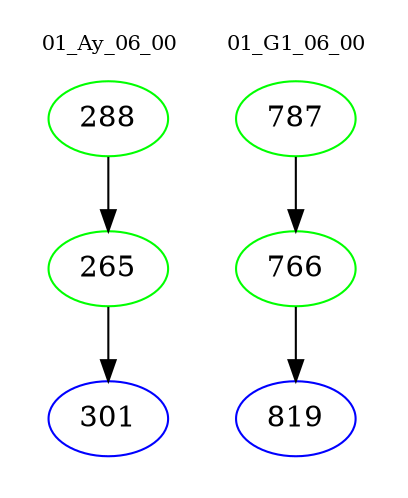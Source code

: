 digraph{
subgraph cluster_0 {
color = white
label = "01_Ay_06_00";
fontsize=10;
T0_288 [label="288", color="green"]
T0_288 -> T0_265 [color="black"]
T0_265 [label="265", color="green"]
T0_265 -> T0_301 [color="black"]
T0_301 [label="301", color="blue"]
}
subgraph cluster_1 {
color = white
label = "01_G1_06_00";
fontsize=10;
T1_787 [label="787", color="green"]
T1_787 -> T1_766 [color="black"]
T1_766 [label="766", color="green"]
T1_766 -> T1_819 [color="black"]
T1_819 [label="819", color="blue"]
}
}
